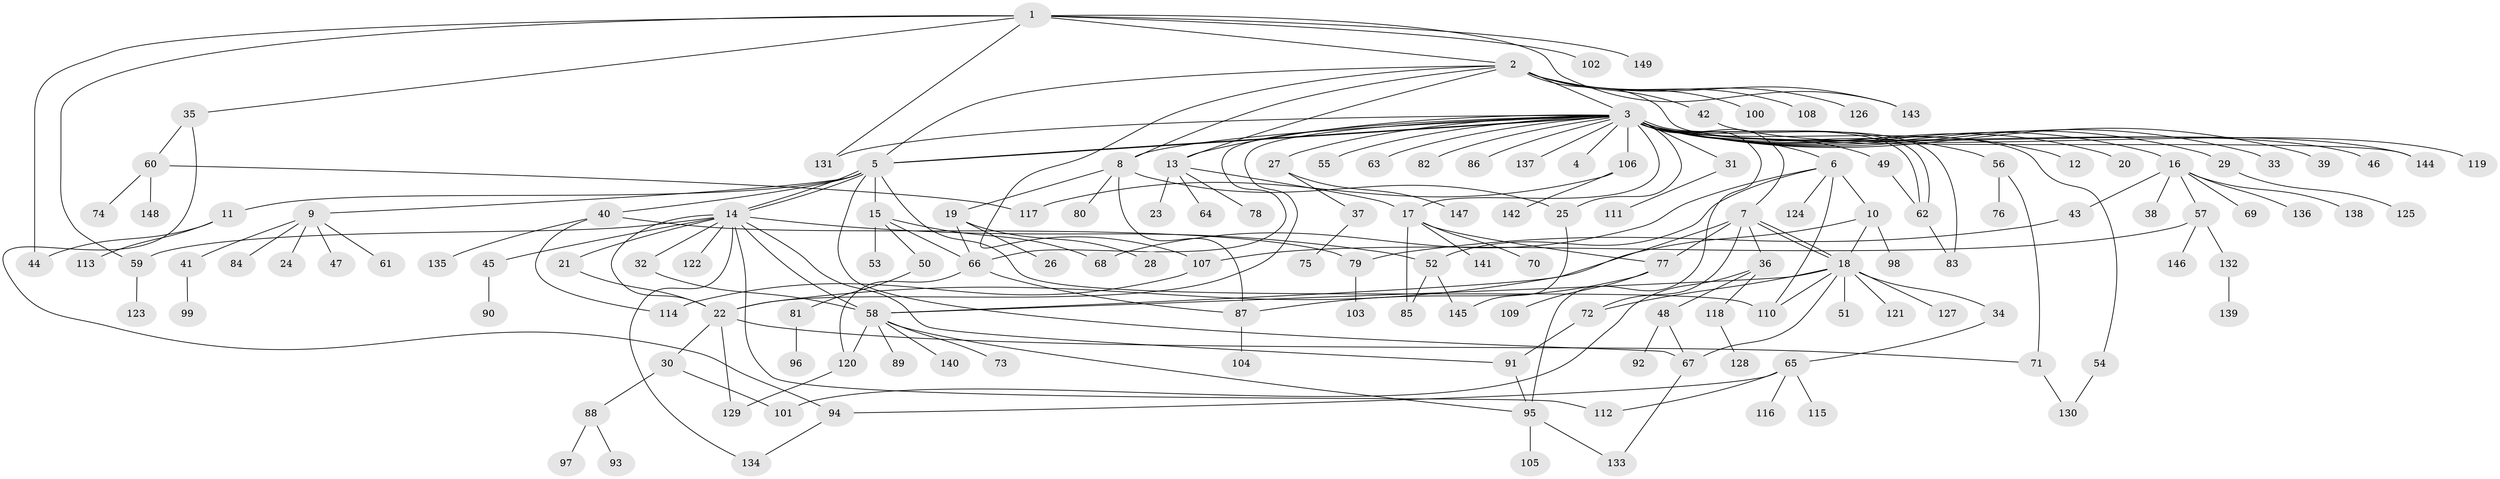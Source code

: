 // Generated by graph-tools (version 1.1) at 2025/11/02/27/25 16:11:15]
// undirected, 149 vertices, 201 edges
graph export_dot {
graph [start="1"]
  node [color=gray90,style=filled];
  1;
  2;
  3;
  4;
  5;
  6;
  7;
  8;
  9;
  10;
  11;
  12;
  13;
  14;
  15;
  16;
  17;
  18;
  19;
  20;
  21;
  22;
  23;
  24;
  25;
  26;
  27;
  28;
  29;
  30;
  31;
  32;
  33;
  34;
  35;
  36;
  37;
  38;
  39;
  40;
  41;
  42;
  43;
  44;
  45;
  46;
  47;
  48;
  49;
  50;
  51;
  52;
  53;
  54;
  55;
  56;
  57;
  58;
  59;
  60;
  61;
  62;
  63;
  64;
  65;
  66;
  67;
  68;
  69;
  70;
  71;
  72;
  73;
  74;
  75;
  76;
  77;
  78;
  79;
  80;
  81;
  82;
  83;
  84;
  85;
  86;
  87;
  88;
  89;
  90;
  91;
  92;
  93;
  94;
  95;
  96;
  97;
  98;
  99;
  100;
  101;
  102;
  103;
  104;
  105;
  106;
  107;
  108;
  109;
  110;
  111;
  112;
  113;
  114;
  115;
  116;
  117;
  118;
  119;
  120;
  121;
  122;
  123;
  124;
  125;
  126;
  127;
  128;
  129;
  130;
  131;
  132;
  133;
  134;
  135;
  136;
  137;
  138;
  139;
  140;
  141;
  142;
  143;
  144;
  145;
  146;
  147;
  148;
  149;
  1 -- 2;
  1 -- 35;
  1 -- 44;
  1 -- 59;
  1 -- 102;
  1 -- 131;
  1 -- 143;
  1 -- 149;
  2 -- 3;
  2 -- 5;
  2 -- 8;
  2 -- 13;
  2 -- 42;
  2 -- 100;
  2 -- 107;
  2 -- 108;
  2 -- 126;
  2 -- 143;
  2 -- 144;
  3 -- 4;
  3 -- 5;
  3 -- 5;
  3 -- 6;
  3 -- 7;
  3 -- 8;
  3 -- 12;
  3 -- 13;
  3 -- 16;
  3 -- 17;
  3 -- 20;
  3 -- 22;
  3 -- 25;
  3 -- 27;
  3 -- 29;
  3 -- 31;
  3 -- 33;
  3 -- 39;
  3 -- 46;
  3 -- 49;
  3 -- 54;
  3 -- 55;
  3 -- 56;
  3 -- 62;
  3 -- 62;
  3 -- 63;
  3 -- 66;
  3 -- 82;
  3 -- 83;
  3 -- 86;
  3 -- 95;
  3 -- 106;
  3 -- 131;
  3 -- 137;
  3 -- 144;
  5 -- 9;
  5 -- 11;
  5 -- 14;
  5 -- 14;
  5 -- 15;
  5 -- 40;
  5 -- 67;
  5 -- 110;
  6 -- 10;
  6 -- 52;
  6 -- 68;
  6 -- 110;
  6 -- 124;
  7 -- 18;
  7 -- 18;
  7 -- 36;
  7 -- 58;
  7 -- 72;
  7 -- 77;
  8 -- 19;
  8 -- 25;
  8 -- 80;
  8 -- 87;
  9 -- 24;
  9 -- 41;
  9 -- 47;
  9 -- 61;
  9 -- 84;
  10 -- 18;
  10 -- 22;
  10 -- 98;
  11 -- 44;
  11 -- 113;
  13 -- 17;
  13 -- 23;
  13 -- 64;
  13 -- 78;
  14 -- 21;
  14 -- 22;
  14 -- 32;
  14 -- 45;
  14 -- 52;
  14 -- 58;
  14 -- 59;
  14 -- 91;
  14 -- 112;
  14 -- 122;
  14 -- 134;
  15 -- 50;
  15 -- 53;
  15 -- 66;
  15 -- 68;
  16 -- 38;
  16 -- 43;
  16 -- 57;
  16 -- 69;
  16 -- 136;
  16 -- 138;
  17 -- 70;
  17 -- 77;
  17 -- 85;
  17 -- 141;
  18 -- 34;
  18 -- 51;
  18 -- 58;
  18 -- 67;
  18 -- 72;
  18 -- 110;
  18 -- 121;
  18 -- 127;
  19 -- 26;
  19 -- 28;
  19 -- 66;
  21 -- 22;
  22 -- 30;
  22 -- 71;
  22 -- 129;
  25 -- 145;
  27 -- 37;
  27 -- 147;
  29 -- 125;
  30 -- 88;
  30 -- 101;
  31 -- 111;
  32 -- 58;
  34 -- 65;
  35 -- 60;
  35 -- 94;
  36 -- 48;
  36 -- 101;
  36 -- 118;
  37 -- 75;
  40 -- 79;
  40 -- 114;
  40 -- 135;
  41 -- 99;
  42 -- 119;
  43 -- 79;
  45 -- 90;
  48 -- 67;
  48 -- 92;
  49 -- 62;
  50 -- 81;
  52 -- 85;
  52 -- 145;
  54 -- 130;
  56 -- 71;
  56 -- 76;
  57 -- 107;
  57 -- 132;
  57 -- 146;
  58 -- 73;
  58 -- 89;
  58 -- 95;
  58 -- 120;
  58 -- 140;
  59 -- 123;
  60 -- 74;
  60 -- 117;
  60 -- 148;
  62 -- 83;
  65 -- 94;
  65 -- 112;
  65 -- 115;
  65 -- 116;
  66 -- 87;
  66 -- 120;
  67 -- 133;
  71 -- 130;
  72 -- 91;
  77 -- 87;
  77 -- 109;
  79 -- 103;
  81 -- 96;
  87 -- 104;
  88 -- 93;
  88 -- 97;
  91 -- 95;
  94 -- 134;
  95 -- 105;
  95 -- 133;
  106 -- 117;
  106 -- 142;
  107 -- 114;
  118 -- 128;
  120 -- 129;
  132 -- 139;
}
